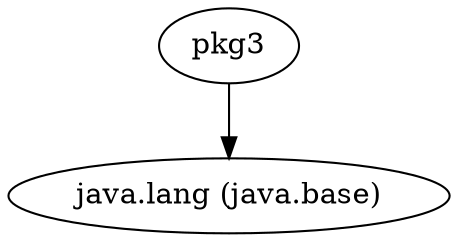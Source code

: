 digraph "modC" {
    // Path: /Users/kouichi/src/moglabo/lang/java/practicemodule/cyclicdependencies/modC.jar
   "pkg3"                                             -> "java.lang (java.base)";
}
